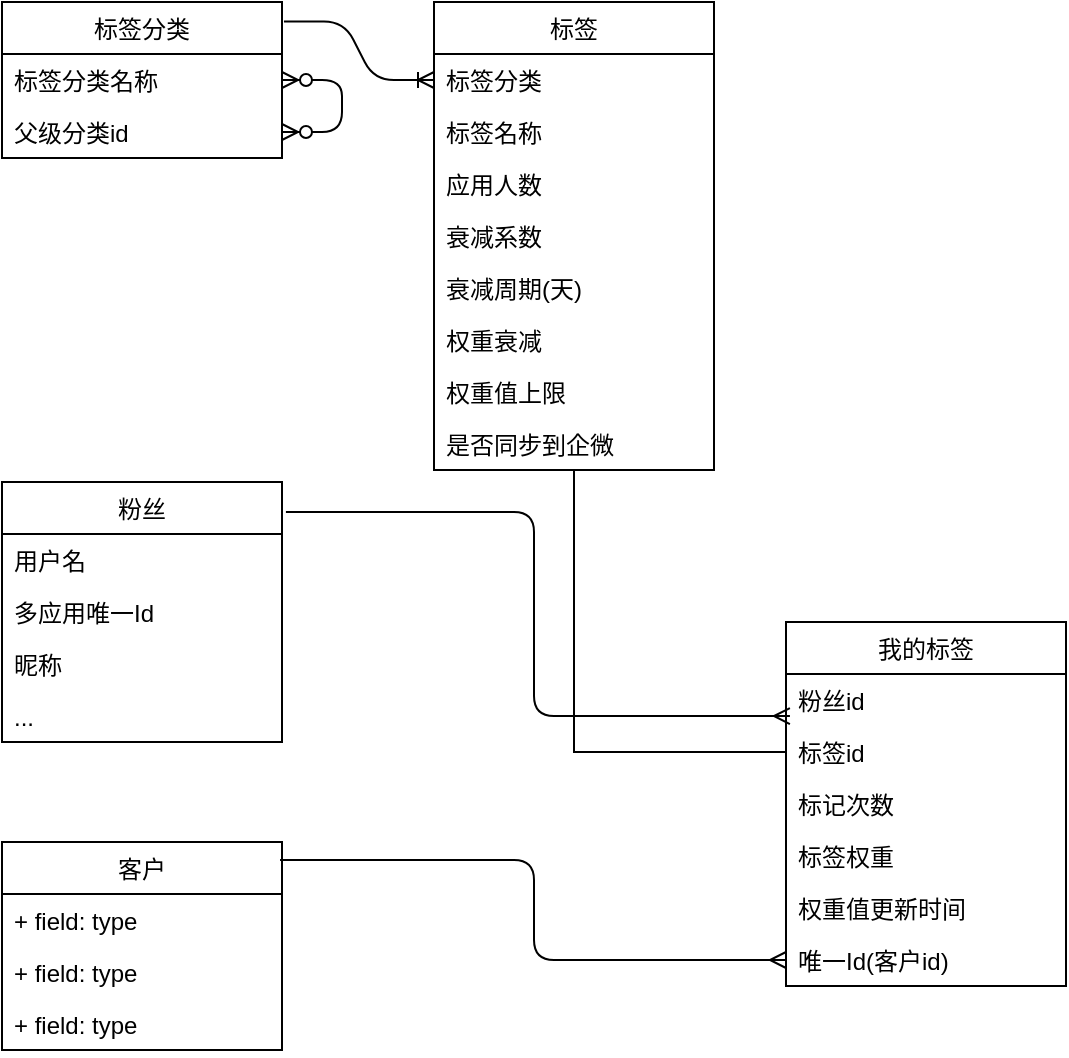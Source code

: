 <mxfile version="14.5.10" type="github">
  <diagram id="R2lEEEUBdFMjLlhIrx00" name="Page-1">
    <mxGraphModel dx="1422" dy="762" grid="1" gridSize="10" guides="1" tooltips="1" connect="1" arrows="1" fold="1" page="1" pageScale="1" pageWidth="850" pageHeight="1100" math="0" shadow="0" extFonts="Permanent Marker^https://fonts.googleapis.com/css?family=Permanent+Marker">
      <root>
        <mxCell id="0" />
        <mxCell id="1" parent="0" />
        <mxCell id="fGQBmMtpxwpDtCPA7tK8-1" value="标签分类" style="swimlane;fontStyle=0;childLayout=stackLayout;horizontal=1;startSize=26;fillColor=none;horizontalStack=0;resizeParent=1;resizeParentMax=0;resizeLast=0;collapsible=1;marginBottom=0;" vertex="1" parent="1">
          <mxGeometry width="140" height="78" as="geometry" />
        </mxCell>
        <mxCell id="fGQBmMtpxwpDtCPA7tK8-17" value="标签分类名称" style="text;strokeColor=none;fillColor=none;align=left;verticalAlign=top;spacingLeft=4;spacingRight=4;overflow=hidden;rotatable=0;points=[[0,0.5],[1,0.5]];portConstraint=eastwest;" vertex="1" parent="fGQBmMtpxwpDtCPA7tK8-1">
          <mxGeometry y="26" width="140" height="26" as="geometry" />
        </mxCell>
        <mxCell id="fGQBmMtpxwpDtCPA7tK8-3" value="父级分类id" style="text;strokeColor=none;fillColor=none;align=left;verticalAlign=top;spacingLeft=4;spacingRight=4;overflow=hidden;rotatable=0;points=[[0,0.5],[1,0.5]];portConstraint=eastwest;" vertex="1" parent="fGQBmMtpxwpDtCPA7tK8-1">
          <mxGeometry y="52" width="140" height="26" as="geometry" />
        </mxCell>
        <mxCell id="fGQBmMtpxwpDtCPA7tK8-19" value="" style="edgeStyle=entityRelationEdgeStyle;fontSize=12;html=1;endArrow=ERzeroToMany;endFill=1;startArrow=ERzeroToMany;" edge="1" parent="fGQBmMtpxwpDtCPA7tK8-1" source="fGQBmMtpxwpDtCPA7tK8-3" target="fGQBmMtpxwpDtCPA7tK8-1">
          <mxGeometry width="100" height="100" relative="1" as="geometry">
            <mxPoint x="-140" y="110" as="sourcePoint" />
            <mxPoint x="150" y="21" as="targetPoint" />
          </mxGeometry>
        </mxCell>
        <object label="标签" id="fGQBmMtpxwpDtCPA7tK8-5">
          <mxCell style="swimlane;fontStyle=0;childLayout=stackLayout;horizontal=1;startSize=26;fillColor=none;horizontalStack=0;resizeParent=1;resizeParentMax=0;resizeLast=0;collapsible=1;marginBottom=0;" vertex="1" parent="1">
            <mxGeometry x="216" width="140" height="234" as="geometry" />
          </mxCell>
        </object>
        <mxCell id="fGQBmMtpxwpDtCPA7tK8-6" value="标签分类" style="text;strokeColor=none;fillColor=none;align=left;verticalAlign=top;spacingLeft=4;spacingRight=4;overflow=hidden;rotatable=0;points=[[0,0.5],[1,0.5]];portConstraint=eastwest;" vertex="1" parent="fGQBmMtpxwpDtCPA7tK8-5">
          <mxGeometry y="26" width="140" height="26" as="geometry" />
        </mxCell>
        <mxCell id="fGQBmMtpxwpDtCPA7tK8-7" value="标签名称" style="text;strokeColor=none;fillColor=none;align=left;verticalAlign=top;spacingLeft=4;spacingRight=4;overflow=hidden;rotatable=0;points=[[0,0.5],[1,0.5]];portConstraint=eastwest;" vertex="1" parent="fGQBmMtpxwpDtCPA7tK8-5">
          <mxGeometry y="52" width="140" height="26" as="geometry" />
        </mxCell>
        <mxCell id="fGQBmMtpxwpDtCPA7tK8-8" value="应用人数" style="text;strokeColor=none;fillColor=none;align=left;verticalAlign=top;spacingLeft=4;spacingRight=4;overflow=hidden;rotatable=0;points=[[0,0.5],[1,0.5]];portConstraint=eastwest;" vertex="1" parent="fGQBmMtpxwpDtCPA7tK8-5">
          <mxGeometry y="78" width="140" height="26" as="geometry" />
        </mxCell>
        <mxCell id="fGQBmMtpxwpDtCPA7tK8-10" value="衰减系数" style="text;strokeColor=none;fillColor=none;align=left;verticalAlign=top;spacingLeft=4;spacingRight=4;overflow=hidden;rotatable=0;points=[[0,0.5],[1,0.5]];portConstraint=eastwest;" vertex="1" parent="fGQBmMtpxwpDtCPA7tK8-5">
          <mxGeometry y="104" width="140" height="26" as="geometry" />
        </mxCell>
        <mxCell id="fGQBmMtpxwpDtCPA7tK8-11" value="衰减周期(天)" style="text;strokeColor=none;fillColor=none;align=left;verticalAlign=top;spacingLeft=4;spacingRight=4;overflow=hidden;rotatable=0;points=[[0,0.5],[1,0.5]];portConstraint=eastwest;" vertex="1" parent="fGQBmMtpxwpDtCPA7tK8-5">
          <mxGeometry y="130" width="140" height="26" as="geometry" />
        </mxCell>
        <mxCell id="fGQBmMtpxwpDtCPA7tK8-12" value="权重衰减" style="text;strokeColor=none;fillColor=none;align=left;verticalAlign=top;spacingLeft=4;spacingRight=4;overflow=hidden;rotatable=0;points=[[0,0.5],[1,0.5]];portConstraint=eastwest;" vertex="1" parent="fGQBmMtpxwpDtCPA7tK8-5">
          <mxGeometry y="156" width="140" height="26" as="geometry" />
        </mxCell>
        <mxCell id="fGQBmMtpxwpDtCPA7tK8-13" value="权重值上限" style="text;strokeColor=none;fillColor=none;align=left;verticalAlign=top;spacingLeft=4;spacingRight=4;overflow=hidden;rotatable=0;points=[[0,0.5],[1,0.5]];portConstraint=eastwest;" vertex="1" parent="fGQBmMtpxwpDtCPA7tK8-5">
          <mxGeometry y="182" width="140" height="26" as="geometry" />
        </mxCell>
        <mxCell id="fGQBmMtpxwpDtCPA7tK8-14" value="是否同步到企微" style="text;strokeColor=none;fillColor=none;align=left;verticalAlign=top;spacingLeft=4;spacingRight=4;overflow=hidden;rotatable=0;points=[[0,0.5],[1,0.5]];portConstraint=eastwest;" vertex="1" parent="fGQBmMtpxwpDtCPA7tK8-5">
          <mxGeometry y="208" width="140" height="26" as="geometry" />
        </mxCell>
        <mxCell id="fGQBmMtpxwpDtCPA7tK8-15" value="" style="edgeStyle=entityRelationEdgeStyle;fontSize=12;html=1;endArrow=ERoneToMany;exitX=1.007;exitY=0.125;exitDx=0;exitDy=0;exitPerimeter=0;entryX=0;entryY=0.5;entryDx=0;entryDy=0;" edge="1" parent="1" source="fGQBmMtpxwpDtCPA7tK8-1" target="fGQBmMtpxwpDtCPA7tK8-6">
          <mxGeometry width="100" height="100" relative="1" as="geometry">
            <mxPoint x="370" y="250" as="sourcePoint" />
            <mxPoint x="470" y="150" as="targetPoint" />
          </mxGeometry>
        </mxCell>
        <mxCell id="fGQBmMtpxwpDtCPA7tK8-21" value="我的标签" style="swimlane;fontStyle=0;childLayout=stackLayout;horizontal=1;startSize=26;fillColor=none;horizontalStack=0;resizeParent=1;resizeParentMax=0;resizeLast=0;collapsible=1;marginBottom=0;" vertex="1" parent="1">
          <mxGeometry x="392" y="310" width="140" height="182" as="geometry" />
        </mxCell>
        <mxCell id="fGQBmMtpxwpDtCPA7tK8-22" value="粉丝id" style="text;strokeColor=none;fillColor=none;align=left;verticalAlign=top;spacingLeft=4;spacingRight=4;overflow=hidden;rotatable=0;points=[[0,0.5],[1,0.5]];portConstraint=eastwest;" vertex="1" parent="fGQBmMtpxwpDtCPA7tK8-21">
          <mxGeometry y="26" width="140" height="26" as="geometry" />
        </mxCell>
        <mxCell id="fGQBmMtpxwpDtCPA7tK8-23" value="标签id" style="text;strokeColor=none;fillColor=none;align=left;verticalAlign=top;spacingLeft=4;spacingRight=4;overflow=hidden;rotatable=0;points=[[0,0.5],[1,0.5]];portConstraint=eastwest;" vertex="1" parent="fGQBmMtpxwpDtCPA7tK8-21">
          <mxGeometry y="52" width="140" height="26" as="geometry" />
        </mxCell>
        <mxCell id="fGQBmMtpxwpDtCPA7tK8-24" value="标记次数" style="text;strokeColor=none;fillColor=none;align=left;verticalAlign=top;spacingLeft=4;spacingRight=4;overflow=hidden;rotatable=0;points=[[0,0.5],[1,0.5]];portConstraint=eastwest;" vertex="1" parent="fGQBmMtpxwpDtCPA7tK8-21">
          <mxGeometry y="78" width="140" height="26" as="geometry" />
        </mxCell>
        <mxCell id="fGQBmMtpxwpDtCPA7tK8-25" value="标签权重" style="text;strokeColor=none;fillColor=none;align=left;verticalAlign=top;spacingLeft=4;spacingRight=4;overflow=hidden;rotatable=0;points=[[0,0.5],[1,0.5]];portConstraint=eastwest;" vertex="1" parent="fGQBmMtpxwpDtCPA7tK8-21">
          <mxGeometry y="104" width="140" height="26" as="geometry" />
        </mxCell>
        <mxCell id="fGQBmMtpxwpDtCPA7tK8-26" value="权重值更新时间" style="text;strokeColor=none;fillColor=none;align=left;verticalAlign=top;spacingLeft=4;spacingRight=4;overflow=hidden;rotatable=0;points=[[0,0.5],[1,0.5]];portConstraint=eastwest;" vertex="1" parent="fGQBmMtpxwpDtCPA7tK8-21">
          <mxGeometry y="130" width="140" height="26" as="geometry" />
        </mxCell>
        <mxCell id="fGQBmMtpxwpDtCPA7tK8-27" value="唯一Id(客户id)" style="text;strokeColor=none;fillColor=none;align=left;verticalAlign=top;spacingLeft=4;spacingRight=4;overflow=hidden;rotatable=0;points=[[0,0.5],[1,0.5]];portConstraint=eastwest;" vertex="1" parent="fGQBmMtpxwpDtCPA7tK8-21">
          <mxGeometry y="156" width="140" height="26" as="geometry" />
        </mxCell>
        <mxCell id="fGQBmMtpxwpDtCPA7tK8-32" value="粉丝" style="swimlane;fontStyle=0;childLayout=stackLayout;horizontal=1;startSize=26;fillColor=none;horizontalStack=0;resizeParent=1;resizeParentMax=0;resizeLast=0;collapsible=1;marginBottom=0;" vertex="1" parent="1">
          <mxGeometry y="240" width="140" height="130" as="geometry" />
        </mxCell>
        <mxCell id="fGQBmMtpxwpDtCPA7tK8-33" value="用户名" style="text;strokeColor=none;fillColor=none;align=left;verticalAlign=top;spacingLeft=4;spacingRight=4;overflow=hidden;rotatable=0;points=[[0,0.5],[1,0.5]];portConstraint=eastwest;" vertex="1" parent="fGQBmMtpxwpDtCPA7tK8-32">
          <mxGeometry y="26" width="140" height="26" as="geometry" />
        </mxCell>
        <mxCell id="fGQBmMtpxwpDtCPA7tK8-34" value="多应用唯一Id" style="text;strokeColor=none;fillColor=none;align=left;verticalAlign=top;spacingLeft=4;spacingRight=4;overflow=hidden;rotatable=0;points=[[0,0.5],[1,0.5]];portConstraint=eastwest;" vertex="1" parent="fGQBmMtpxwpDtCPA7tK8-32">
          <mxGeometry y="52" width="140" height="26" as="geometry" />
        </mxCell>
        <mxCell id="fGQBmMtpxwpDtCPA7tK8-35" value="昵称" style="text;strokeColor=none;fillColor=none;align=left;verticalAlign=top;spacingLeft=4;spacingRight=4;overflow=hidden;rotatable=0;points=[[0,0.5],[1,0.5]];portConstraint=eastwest;" vertex="1" parent="fGQBmMtpxwpDtCPA7tK8-32">
          <mxGeometry y="78" width="140" height="26" as="geometry" />
        </mxCell>
        <mxCell id="fGQBmMtpxwpDtCPA7tK8-45" value="..." style="text;strokeColor=none;fillColor=none;align=left;verticalAlign=top;spacingLeft=4;spacingRight=4;overflow=hidden;rotatable=0;points=[[0,0.5],[1,0.5]];portConstraint=eastwest;" vertex="1" parent="fGQBmMtpxwpDtCPA7tK8-32">
          <mxGeometry y="104" width="140" height="26" as="geometry" />
        </mxCell>
        <mxCell id="fGQBmMtpxwpDtCPA7tK8-36" value="客户" style="swimlane;fontStyle=0;childLayout=stackLayout;horizontal=1;startSize=26;fillColor=none;horizontalStack=0;resizeParent=1;resizeParentMax=0;resizeLast=0;collapsible=1;marginBottom=0;" vertex="1" parent="1">
          <mxGeometry y="420" width="140" height="104" as="geometry" />
        </mxCell>
        <mxCell id="fGQBmMtpxwpDtCPA7tK8-37" value="+ field: type" style="text;strokeColor=none;fillColor=none;align=left;verticalAlign=top;spacingLeft=4;spacingRight=4;overflow=hidden;rotatable=0;points=[[0,0.5],[1,0.5]];portConstraint=eastwest;" vertex="1" parent="fGQBmMtpxwpDtCPA7tK8-36">
          <mxGeometry y="26" width="140" height="26" as="geometry" />
        </mxCell>
        <mxCell id="fGQBmMtpxwpDtCPA7tK8-38" value="+ field: type" style="text;strokeColor=none;fillColor=none;align=left;verticalAlign=top;spacingLeft=4;spacingRight=4;overflow=hidden;rotatable=0;points=[[0,0.5],[1,0.5]];portConstraint=eastwest;" vertex="1" parent="fGQBmMtpxwpDtCPA7tK8-36">
          <mxGeometry y="52" width="140" height="26" as="geometry" />
        </mxCell>
        <mxCell id="fGQBmMtpxwpDtCPA7tK8-39" value="+ field: type" style="text;strokeColor=none;fillColor=none;align=left;verticalAlign=top;spacingLeft=4;spacingRight=4;overflow=hidden;rotatable=0;points=[[0,0.5],[1,0.5]];portConstraint=eastwest;" vertex="1" parent="fGQBmMtpxwpDtCPA7tK8-36">
          <mxGeometry y="78" width="140" height="26" as="geometry" />
        </mxCell>
        <mxCell id="fGQBmMtpxwpDtCPA7tK8-42" value="" style="fontSize=12;html=1;endArrow=ERmany;exitX=1.014;exitY=0.115;exitDx=0;exitDy=0;exitPerimeter=0;entryX=0.014;entryY=0.808;entryDx=0;entryDy=0;entryPerimeter=0;edgeStyle=orthogonalEdgeStyle;" edge="1" parent="1" source="fGQBmMtpxwpDtCPA7tK8-32" target="fGQBmMtpxwpDtCPA7tK8-22">
          <mxGeometry width="100" height="100" relative="1" as="geometry">
            <mxPoint x="280" y="500" as="sourcePoint" />
            <mxPoint x="230" y="420" as="targetPoint" />
          </mxGeometry>
        </mxCell>
        <mxCell id="fGQBmMtpxwpDtCPA7tK8-43" value="" style="edgeStyle=orthogonalEdgeStyle;fontSize=12;html=1;endArrow=ERmany;exitX=0.993;exitY=0.087;exitDx=0;exitDy=0;exitPerimeter=0;" edge="1" parent="1" source="fGQBmMtpxwpDtCPA7tK8-36" target="fGQBmMtpxwpDtCPA7tK8-27">
          <mxGeometry width="100" height="100" relative="1" as="geometry">
            <mxPoint x="380" y="510" as="sourcePoint" />
            <mxPoint x="340" y="540" as="targetPoint" />
          </mxGeometry>
        </mxCell>
        <mxCell id="fGQBmMtpxwpDtCPA7tK8-44" value="" style="endArrow=none;html=1;rounded=0;exitX=0;exitY=0.5;exitDx=0;exitDy=0;edgeStyle=orthogonalEdgeStyle;" edge="1" parent="1" source="fGQBmMtpxwpDtCPA7tK8-23" target="fGQBmMtpxwpDtCPA7tK8-5">
          <mxGeometry relative="1" as="geometry">
            <mxPoint x="210" y="270" as="sourcePoint" />
            <mxPoint x="370" y="270" as="targetPoint" />
          </mxGeometry>
        </mxCell>
      </root>
    </mxGraphModel>
  </diagram>
</mxfile>
